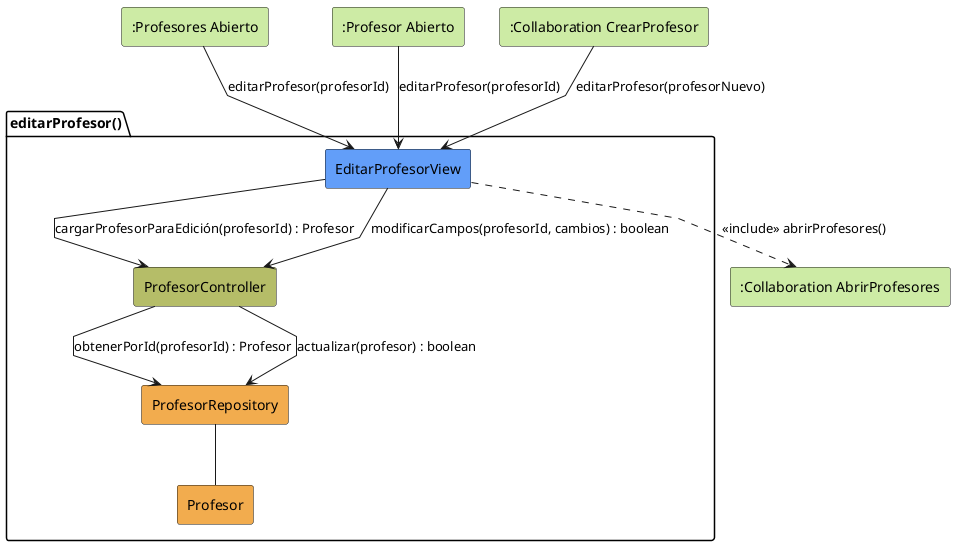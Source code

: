 @startuml editarProfesor-analisis
skinparam linetype polyline

rectangle #CDEBA5 ":Profesores Abierto" as ProfesoresAbierto
rectangle #CDEBA5 ":Profesor Abierto" as ProfesorAbierto
rectangle #CDEBA5 ":Collaboration CrearProfesor" as CrearProfesor
rectangle #CDEBA5 ":Collaboration AbrirProfesores" as AbrirProfesores

package editarProfesor as "editarProfesor()" {
    rectangle #629EF9 EditarProfesorView
    rectangle #b5bd68 ProfesorController
    rectangle #F2AC4E ProfesorRepository
    rectangle #F2AC4E Profesor
}

ProfesoresAbierto --> EditarProfesorView: editarProfesor(profesorId)
ProfesorAbierto --> EditarProfesorView: editarProfesor(profesorId)
CrearProfesor --> EditarProfesorView: editarProfesor(profesorNuevo)

EditarProfesorView -d-> ProfesorController: cargarProfesorParaEdición(profesorId) : Profesor

ProfesorController --> ProfesorRepository: obtenerPorId(profesorId) : Profesor

EditarProfesorView --> ProfesorController: modificarCampos(profesorId, cambios) : boolean

ProfesorController --> ProfesorRepository: actualizar(profesor) : boolean

ProfesorRepository -- Profesor

EditarProfesorView ..> AbrirProfesores: <<include>> abrirProfesores()

@enduml
